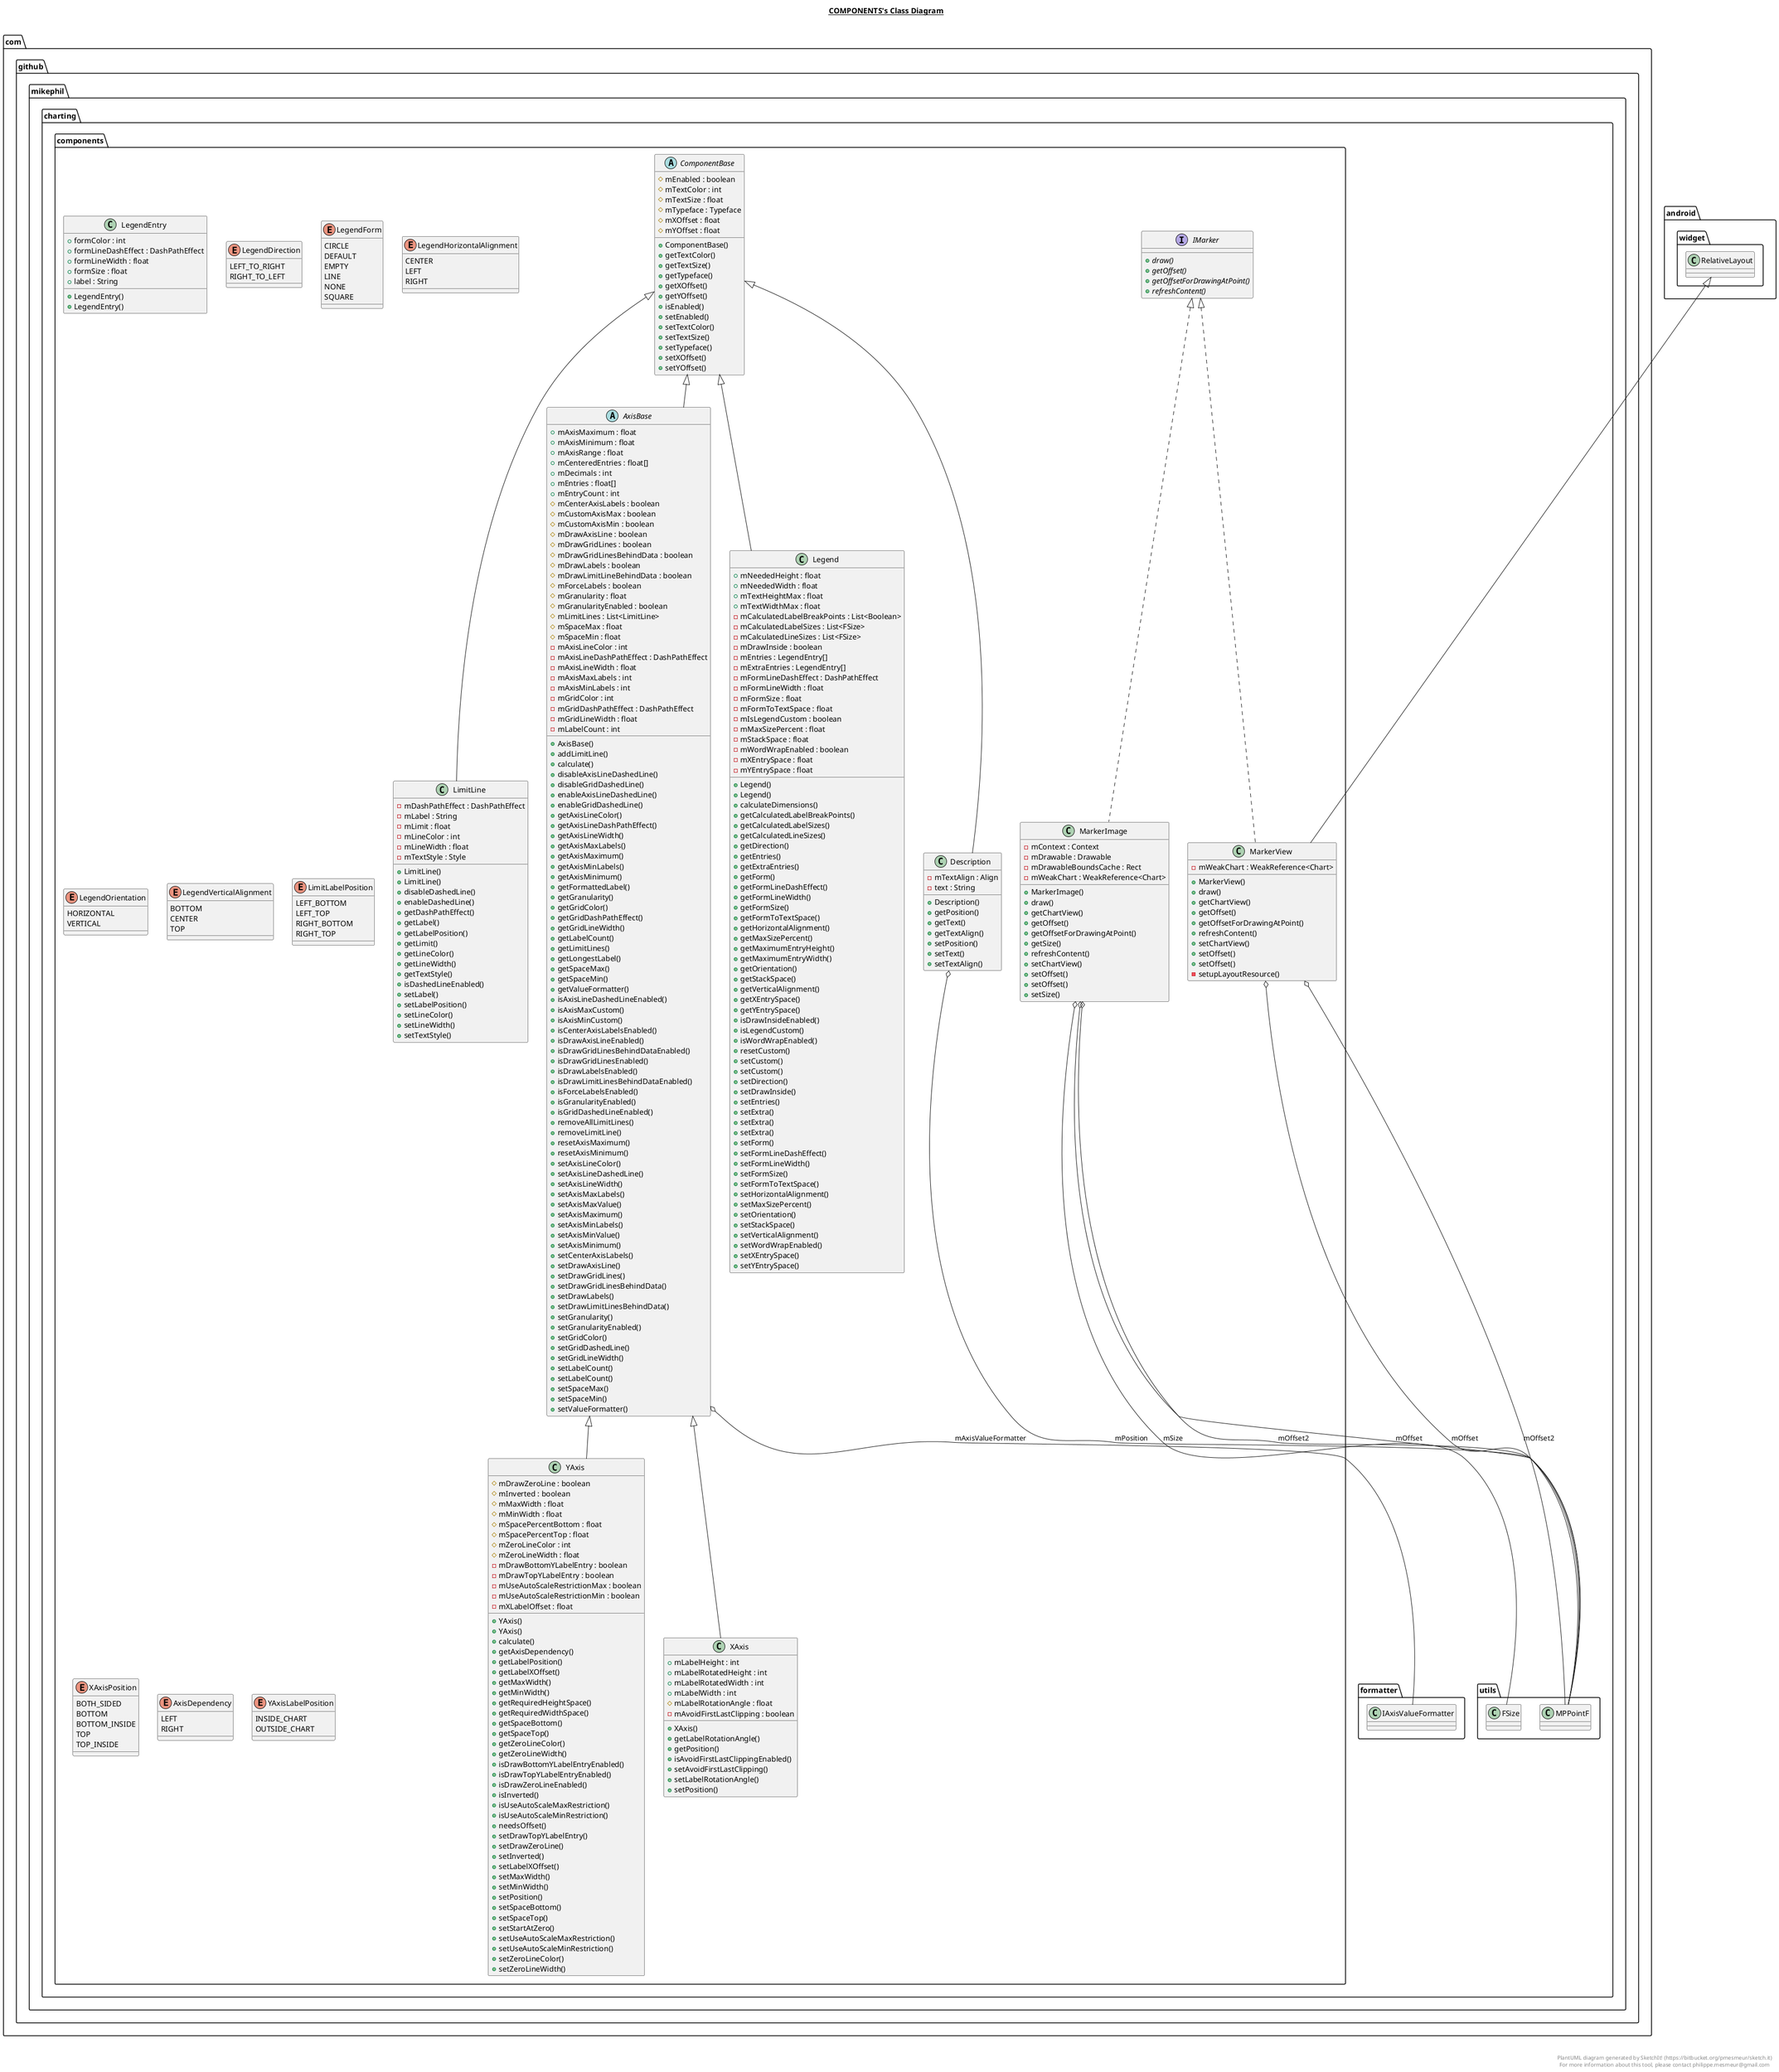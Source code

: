 @startuml

title __COMPONENTS's Class Diagram__\n

  namespace com.github.mikephil.charting.components {
    abstract class com.github.mikephil.charting.components.AxisBase {
        + mAxisMaximum : float
        + mAxisMinimum : float
        + mAxisRange : float
        + mCenteredEntries : float[]
        + mDecimals : int
        + mEntries : float[]
        + mEntryCount : int
        # mCenterAxisLabels : boolean
        # mCustomAxisMax : boolean
        # mCustomAxisMin : boolean
        # mDrawAxisLine : boolean
        # mDrawGridLines : boolean
        # mDrawGridLinesBehindData : boolean
        # mDrawLabels : boolean
        # mDrawLimitLineBehindData : boolean
        # mForceLabels : boolean
        # mGranularity : float
        # mGranularityEnabled : boolean
        # mLimitLines : List<LimitLine>
        # mSpaceMax : float
        # mSpaceMin : float
        - mAxisLineColor : int
        - mAxisLineDashPathEffect : DashPathEffect
        - mAxisLineWidth : float
        - mAxisMaxLabels : int
        - mAxisMinLabels : int
        - mGridColor : int
        - mGridDashPathEffect : DashPathEffect
        - mGridLineWidth : float
        - mLabelCount : int
        + AxisBase()
        + addLimitLine()
        + calculate()
        + disableAxisLineDashedLine()
        + disableGridDashedLine()
        + enableAxisLineDashedLine()
        + enableGridDashedLine()
        + getAxisLineColor()
        + getAxisLineDashPathEffect()
        + getAxisLineWidth()
        + getAxisMaxLabels()
        + getAxisMaximum()
        + getAxisMinLabels()
        + getAxisMinimum()
        + getFormattedLabel()
        + getGranularity()
        + getGridColor()
        + getGridDashPathEffect()
        + getGridLineWidth()
        + getLabelCount()
        + getLimitLines()
        + getLongestLabel()
        + getSpaceMax()
        + getSpaceMin()
        + getValueFormatter()
        + isAxisLineDashedLineEnabled()
        + isAxisMaxCustom()
        + isAxisMinCustom()
        + isCenterAxisLabelsEnabled()
        + isDrawAxisLineEnabled()
        + isDrawGridLinesBehindDataEnabled()
        + isDrawGridLinesEnabled()
        + isDrawLabelsEnabled()
        + isDrawLimitLinesBehindDataEnabled()
        + isForceLabelsEnabled()
        + isGranularityEnabled()
        + isGridDashedLineEnabled()
        + removeAllLimitLines()
        + removeLimitLine()
        + resetAxisMaximum()
        + resetAxisMinimum()
        + setAxisLineColor()
        + setAxisLineDashedLine()
        + setAxisLineWidth()
        + setAxisMaxLabels()
        + setAxisMaxValue()
        + setAxisMaximum()
        + setAxisMinLabels()
        + setAxisMinValue()
        + setAxisMinimum()
        + setCenterAxisLabels()
        + setDrawAxisLine()
        + setDrawGridLines()
        + setDrawGridLinesBehindData()
        + setDrawLabels()
        + setDrawLimitLinesBehindData()
        + setGranularity()
        + setGranularityEnabled()
        + setGridColor()
        + setGridDashedLine()
        + setGridLineWidth()
        + setLabelCount()
        + setLabelCount()
        + setSpaceMax()
        + setSpaceMin()
        + setValueFormatter()
    }
  }
  

  namespace com.github.mikephil.charting.components {
    abstract class com.github.mikephil.charting.components.ComponentBase {
        # mEnabled : boolean
        # mTextColor : int
        # mTextSize : float
        # mTypeface : Typeface
        # mXOffset : float
        # mYOffset : float
        + ComponentBase()
        + getTextColor()
        + getTextSize()
        + getTypeface()
        + getXOffset()
        + getYOffset()
        + isEnabled()
        + setEnabled()
        + setTextColor()
        + setTextSize()
        + setTypeface()
        + setXOffset()
        + setYOffset()
    }
  }
  

  namespace com.github.mikephil.charting.components {
    class com.github.mikephil.charting.components.Description {
        - mTextAlign : Align
        - text : String
        + Description()
        + getPosition()
        + getText()
        + getTextAlign()
        + setPosition()
        + setText()
        + setTextAlign()
    }
  }
  

  namespace com.github.mikephil.charting.components {
    interface com.github.mikephil.charting.components.IMarker {
        {abstract} + draw()
        {abstract} + getOffset()
        {abstract} + getOffsetForDrawingAtPoint()
        {abstract} + refreshContent()
    }
  }
  

  namespace com.github.mikephil.charting.components {
    class com.github.mikephil.charting.components.Legend {
        + mNeededHeight : float
        + mNeededWidth : float
        + mTextHeightMax : float
        + mTextWidthMax : float
        - mCalculatedLabelBreakPoints : List<Boolean>
        - mCalculatedLabelSizes : List<FSize>
        - mCalculatedLineSizes : List<FSize>
        - mDrawInside : boolean
        - mEntries : LegendEntry[]
        - mExtraEntries : LegendEntry[]
        - mFormLineDashEffect : DashPathEffect
        - mFormLineWidth : float
        - mFormSize : float
        - mFormToTextSpace : float
        - mIsLegendCustom : boolean
        - mMaxSizePercent : float
        - mStackSpace : float
        - mWordWrapEnabled : boolean
        - mXEntrySpace : float
        - mYEntrySpace : float
        + Legend()
        + Legend()
        + calculateDimensions()
        + getCalculatedLabelBreakPoints()
        + getCalculatedLabelSizes()
        + getCalculatedLineSizes()
        + getDirection()
        + getEntries()
        + getExtraEntries()
        + getForm()
        + getFormLineDashEffect()
        + getFormLineWidth()
        + getFormSize()
        + getFormToTextSpace()
        + getHorizontalAlignment()
        + getMaxSizePercent()
        + getMaximumEntryHeight()
        + getMaximumEntryWidth()
        + getOrientation()
        + getStackSpace()
        + getVerticalAlignment()
        + getXEntrySpace()
        + getYEntrySpace()
        + isDrawInsideEnabled()
        + isLegendCustom()
        + isWordWrapEnabled()
        + resetCustom()
        + setCustom()
        + setCustom()
        + setDirection()
        + setDrawInside()
        + setEntries()
        + setExtra()
        + setExtra()
        + setExtra()
        + setForm()
        + setFormLineDashEffect()
        + setFormLineWidth()
        + setFormSize()
        + setFormToTextSpace()
        + setHorizontalAlignment()
        + setMaxSizePercent()
        + setOrientation()
        + setStackSpace()
        + setVerticalAlignment()
        + setWordWrapEnabled()
        + setXEntrySpace()
        + setYEntrySpace()
    }
  }
  

  namespace com.github.mikephil.charting.components {
    enum LegendDirection {
      LEFT_TO_RIGHT
      RIGHT_TO_LEFT
    }
  }
  

  namespace com.github.mikephil.charting.components {
    enum LegendForm {
      CIRCLE
      DEFAULT
      EMPTY
      LINE
      NONE
      SQUARE
    }
  }
  

  namespace com.github.mikephil.charting.components {
    enum LegendHorizontalAlignment {
      CENTER
      LEFT
      RIGHT
    }
  }
  

  namespace com.github.mikephil.charting.components {
    enum LegendOrientation {
      HORIZONTAL
      VERTICAL
    }
  }
  

  namespace com.github.mikephil.charting.components {
    enum LegendVerticalAlignment {
      BOTTOM
      CENTER
      TOP
    }
  }
  

  namespace com.github.mikephil.charting.components {
    class com.github.mikephil.charting.components.LegendEntry {
        + formColor : int
        + formLineDashEffect : DashPathEffect
        + formLineWidth : float
        + formSize : float
        + label : String
        + LegendEntry()
        + LegendEntry()
    }
  }
  

  namespace com.github.mikephil.charting.components {
    class com.github.mikephil.charting.components.LimitLine {
        - mDashPathEffect : DashPathEffect
        - mLabel : String
        - mLimit : float
        - mLineColor : int
        - mLineWidth : float
        - mTextStyle : Style
        + LimitLine()
        + LimitLine()
        + disableDashedLine()
        + enableDashedLine()
        + getDashPathEffect()
        + getLabel()
        + getLabelPosition()
        + getLimit()
        + getLineColor()
        + getLineWidth()
        + getTextStyle()
        + isDashedLineEnabled()
        + setLabel()
        + setLabelPosition()
        + setLineColor()
        + setLineWidth()
        + setTextStyle()
    }
  }
  

  namespace com.github.mikephil.charting.components {
    enum LimitLabelPosition {
      LEFT_BOTTOM
      LEFT_TOP
      RIGHT_BOTTOM
      RIGHT_TOP
    }
  }
  

  namespace com.github.mikephil.charting.components {
    class com.github.mikephil.charting.components.MarkerImage {
        - mContext : Context
        - mDrawable : Drawable
        - mDrawableBoundsCache : Rect
        - mWeakChart : WeakReference<Chart>
        + MarkerImage()
        + draw()
        + getChartView()
        + getOffset()
        + getOffsetForDrawingAtPoint()
        + getSize()
        + refreshContent()
        + setChartView()
        + setOffset()
        + setOffset()
        + setSize()
    }
  }
  

  namespace com.github.mikephil.charting.components {
    class com.github.mikephil.charting.components.MarkerView {
        - mWeakChart : WeakReference<Chart>
        + MarkerView()
        + draw()
        + getChartView()
        + getOffset()
        + getOffsetForDrawingAtPoint()
        + refreshContent()
        + setChartView()
        + setOffset()
        + setOffset()
        - setupLayoutResource()
    }
  }
  

  namespace com.github.mikephil.charting.components {
    class com.github.mikephil.charting.components.XAxis {
        + mLabelHeight : int
        + mLabelRotatedHeight : int
        + mLabelRotatedWidth : int
        + mLabelWidth : int
        # mLabelRotationAngle : float
        - mAvoidFirstLastClipping : boolean
        + XAxis()
        + getLabelRotationAngle()
        + getPosition()
        + isAvoidFirstLastClippingEnabled()
        + setAvoidFirstLastClipping()
        + setLabelRotationAngle()
        + setPosition()
    }
  }
  

  namespace com.github.mikephil.charting.components {
    enum XAxisPosition {
      BOTH_SIDED
      BOTTOM
      BOTTOM_INSIDE
      TOP
      TOP_INSIDE
    }
  }
  

  namespace com.github.mikephil.charting.components {
    class com.github.mikephil.charting.components.YAxis {
        # mDrawZeroLine : boolean
        # mInverted : boolean
        # mMaxWidth : float
        # mMinWidth : float
        # mSpacePercentBottom : float
        # mSpacePercentTop : float
        # mZeroLineColor : int
        # mZeroLineWidth : float
        - mDrawBottomYLabelEntry : boolean
        - mDrawTopYLabelEntry : boolean
        - mUseAutoScaleRestrictionMax : boolean
        - mUseAutoScaleRestrictionMin : boolean
        - mXLabelOffset : float
        + YAxis()
        + YAxis()
        + calculate()
        + getAxisDependency()
        + getLabelPosition()
        + getLabelXOffset()
        + getMaxWidth()
        + getMinWidth()
        + getRequiredHeightSpace()
        + getRequiredWidthSpace()
        + getSpaceBottom()
        + getSpaceTop()
        + getZeroLineColor()
        + getZeroLineWidth()
        + isDrawBottomYLabelEntryEnabled()
        + isDrawTopYLabelEntryEnabled()
        + isDrawZeroLineEnabled()
        + isInverted()
        + isUseAutoScaleMaxRestriction()
        + isUseAutoScaleMinRestriction()
        + needsOffset()
        + setDrawTopYLabelEntry()
        + setDrawZeroLine()
        + setInverted()
        + setLabelXOffset()
        + setMaxWidth()
        + setMinWidth()
        + setPosition()
        + setSpaceBottom()
        + setSpaceTop()
        + setStartAtZero()
        + setUseAutoScaleMaxRestriction()
        + setUseAutoScaleMinRestriction()
        + setZeroLineColor()
        + setZeroLineWidth()
    }
  }
  

  namespace com.github.mikephil.charting.components {
    enum AxisDependency {
      LEFT
      RIGHT
    }
  }
  

  namespace com.github.mikephil.charting.components {
    enum YAxisLabelPosition {
      INSIDE_CHART
      OUTSIDE_CHART
    }
  }
  

  com.github.mikephil.charting.components.AxisBase -up-|> com.github.mikephil.charting.components.ComponentBase
  com.github.mikephil.charting.components.AxisBase o-- com.github.mikephil.charting.formatter.IAxisValueFormatter : mAxisValueFormatter
  com.github.mikephil.charting.components.Description -up-|> com.github.mikephil.charting.components.ComponentBase
  com.github.mikephil.charting.components.Description o-- com.github.mikephil.charting.utils.MPPointF : mPosition
  com.github.mikephil.charting.components.Legend -up-|> com.github.mikephil.charting.components.ComponentBase
  com.github.mikephil.charting.components.Legend o-- com.github.mikephil.charting.components.Legend.LegendDirection : mDirection
  com.github.mikephil.charting.components.Legend o-- com.github.mikephil.charting.components.Legend.LegendHorizontalAlignment : mHorizontalAlignment
  com.github.mikephil.charting.components.Legend o-- com.github.mikephil.charting.components.Legend.LegendOrientation : mOrientation
  com.github.mikephil.charting.components.Legend o-- com.github.mikephil.charting.components.Legend.LegendForm : mShape
  com.github.mikephil.charting.components.Legend o-- com.github.mikephil.charting.components.Legend.LegendVerticalAlignment : mVerticalAlignment
  com.github.mikephil.charting.components.Legend +-down- com.github.mikephil.charting.components.Legend.LegendDirection
  com.github.mikephil.charting.components.Legend +-down- com.github.mikephil.charting.components.Legend.LegendForm
  com.github.mikephil.charting.components.Legend +-down- com.github.mikephil.charting.components.Legend.LegendHorizontalAlignment
  com.github.mikephil.charting.components.Legend +-down- com.github.mikephil.charting.components.Legend.LegendOrientation
  com.github.mikephil.charting.components.Legend +-down- com.github.mikephil.charting.components.Legend.LegendVerticalAlignment
  com.github.mikephil.charting.components.LegendEntry o-- com.github.mikephil.charting.components.Legend.LegendForm : form
  com.github.mikephil.charting.components.LimitLine -up-|> com.github.mikephil.charting.components.ComponentBase
  com.github.mikephil.charting.components.LimitLine o-- com.github.mikephil.charting.components.LimitLine.LimitLabelPosition : mLabelPosition
  com.github.mikephil.charting.components.LimitLine +-down- com.github.mikephil.charting.components.LimitLine.LimitLabelPosition
  com.github.mikephil.charting.components.MarkerImage .up.|> com.github.mikephil.charting.components.IMarker
  com.github.mikephil.charting.components.MarkerImage o-- com.github.mikephil.charting.utils.MPPointF : mOffset
  com.github.mikephil.charting.components.MarkerImage o-- com.github.mikephil.charting.utils.MPPointF : mOffset2
  com.github.mikephil.charting.components.MarkerImage o-- com.github.mikephil.charting.utils.FSize : mSize
  com.github.mikephil.charting.components.MarkerView .up.|> com.github.mikephil.charting.components.IMarker
  com.github.mikephil.charting.components.MarkerView -up-|> android.widget.RelativeLayout
  com.github.mikephil.charting.components.MarkerView o-- com.github.mikephil.charting.utils.MPPointF : mOffset
  com.github.mikephil.charting.components.MarkerView o-- com.github.mikephil.charting.utils.MPPointF : mOffset2
  com.github.mikephil.charting.components.XAxis -up-|> com.github.mikephil.charting.components.AxisBase
  com.github.mikephil.charting.components.XAxis o-- com.github.mikephil.charting.components.XAxis.XAxisPosition : mPosition
  com.github.mikephil.charting.components.XAxis +-down- com.github.mikephil.charting.components.XAxis.XAxisPosition
  com.github.mikephil.charting.components.YAxis -up-|> com.github.mikephil.charting.components.AxisBase
  com.github.mikephil.charting.components.YAxis o-- com.github.mikephil.charting.components.YAxis.AxisDependency : mAxisDependency
  com.github.mikephil.charting.components.YAxis o-- com.github.mikephil.charting.components.YAxis.YAxisLabelPosition : mPosition
  com.github.mikephil.charting.components.YAxis +-down- com.github.mikephil.charting.components.YAxis.AxisDependency
  com.github.mikephil.charting.components.YAxis +-down- com.github.mikephil.charting.components.YAxis.YAxisLabelPosition


right footer


PlantUML diagram generated by SketchIt! (https://bitbucket.org/pmesmeur/sketch.it)
For more information about this tool, please contact philippe.mesmeur@gmail.com
endfooter

@enduml
